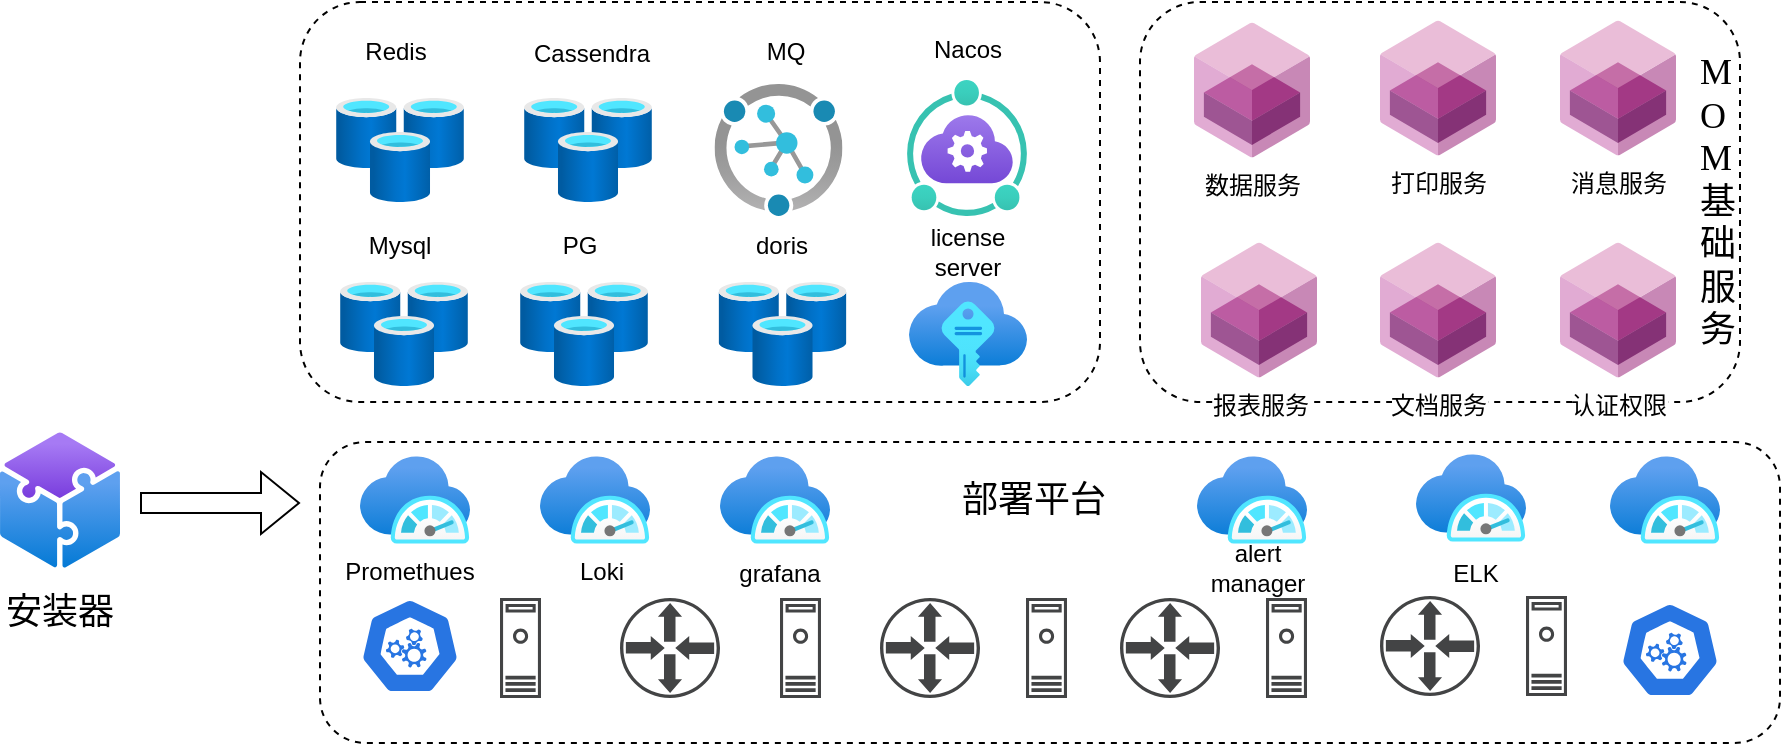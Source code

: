 <mxfile version="21.0.6" type="github">
  <diagram name="第 1 页" id="GkUpRgWgr7WP9c18bXzO">
    <mxGraphModel dx="1909" dy="773" grid="1" gridSize="10" guides="1" tooltips="1" connect="1" arrows="1" fold="1" page="1" pageScale="1" pageWidth="827" pageHeight="1169" math="0" shadow="0">
      <root>
        <mxCell id="0" />
        <mxCell id="1" parent="0" />
        <mxCell id="T-1Ek754ZsedJuR4Ua0C-72" value="" style="rounded=1;whiteSpace=wrap;html=1;dashed=1;" vertex="1" parent="1">
          <mxGeometry x="440" y="360" width="300" height="200" as="geometry" />
        </mxCell>
        <mxCell id="T-1Ek754ZsedJuR4Ua0C-8" value="" style="rounded=1;whiteSpace=wrap;html=1;dashed=1;" vertex="1" parent="1">
          <mxGeometry x="30" y="580" width="730" height="150.5" as="geometry" />
        </mxCell>
        <mxCell id="T-1Ek754ZsedJuR4Ua0C-1" value="" style="sketch=0;pointerEvents=1;shadow=0;dashed=0;html=1;strokeColor=none;fillColor=#434445;aspect=fixed;labelPosition=center;verticalLabelPosition=bottom;verticalAlign=top;align=center;outlineConnect=0;shape=mxgraph.vvd.machine;" vertex="1" parent="1">
          <mxGeometry x="120" y="658" width="20.5" height="50" as="geometry" />
        </mxCell>
        <mxCell id="T-1Ek754ZsedJuR4Ua0C-2" value="" style="sketch=0;pointerEvents=1;shadow=0;dashed=0;html=1;strokeColor=none;fillColor=#434445;aspect=fixed;labelPosition=center;verticalLabelPosition=bottom;verticalAlign=top;align=center;outlineConnect=0;shape=mxgraph.vvd.machine;" vertex="1" parent="1">
          <mxGeometry x="260" y="658" width="20.5" height="50" as="geometry" />
        </mxCell>
        <mxCell id="T-1Ek754ZsedJuR4Ua0C-3" value="" style="sketch=0;pointerEvents=1;shadow=0;dashed=0;html=1;strokeColor=none;fillColor=#434445;aspect=fixed;labelPosition=center;verticalLabelPosition=bottom;verticalAlign=top;align=center;outlineConnect=0;shape=mxgraph.vvd.machine;" vertex="1" parent="1">
          <mxGeometry x="383" y="658" width="20.5" height="50" as="geometry" />
        </mxCell>
        <mxCell id="T-1Ek754ZsedJuR4Ua0C-4" value="" style="sketch=0;pointerEvents=1;shadow=0;dashed=0;html=1;strokeColor=none;fillColor=#434445;aspect=fixed;labelPosition=center;verticalLabelPosition=bottom;verticalAlign=top;align=center;outlineConnect=0;shape=mxgraph.vvd.physical_upstream_router;" vertex="1" parent="1">
          <mxGeometry x="180" y="658" width="50" height="50" as="geometry" />
        </mxCell>
        <mxCell id="T-1Ek754ZsedJuR4Ua0C-5" value="" style="sketch=0;pointerEvents=1;shadow=0;dashed=0;html=1;strokeColor=none;fillColor=#434445;aspect=fixed;labelPosition=center;verticalLabelPosition=bottom;verticalAlign=top;align=center;outlineConnect=0;shape=mxgraph.vvd.physical_upstream_router;" vertex="1" parent="1">
          <mxGeometry x="310" y="658" width="50" height="50" as="geometry" />
        </mxCell>
        <mxCell id="T-1Ek754ZsedJuR4Ua0C-6" value="" style="sketch=0;pointerEvents=1;shadow=0;dashed=0;html=1;strokeColor=none;fillColor=#434445;aspect=fixed;labelPosition=center;verticalLabelPosition=bottom;verticalAlign=top;align=center;outlineConnect=0;shape=mxgraph.vvd.machine;" vertex="1" parent="1">
          <mxGeometry x="503" y="658" width="20.5" height="50" as="geometry" />
        </mxCell>
        <mxCell id="T-1Ek754ZsedJuR4Ua0C-7" value="" style="sketch=0;pointerEvents=1;shadow=0;dashed=0;html=1;strokeColor=none;fillColor=#434445;aspect=fixed;labelPosition=center;verticalLabelPosition=bottom;verticalAlign=top;align=center;outlineConnect=0;shape=mxgraph.vvd.physical_upstream_router;" vertex="1" parent="1">
          <mxGeometry x="430" y="658" width="50" height="50" as="geometry" />
        </mxCell>
        <mxCell id="T-1Ek754ZsedJuR4Ua0C-10" value="" style="sketch=0;html=1;dashed=0;whitespace=wrap;fillColor=#2875E2;strokeColor=#ffffff;points=[[0.005,0.63,0],[0.1,0.2,0],[0.9,0.2,0],[0.5,0,0],[0.995,0.63,0],[0.72,0.99,0],[0.5,1,0],[0.28,0.99,0]];verticalLabelPosition=bottom;align=center;verticalAlign=top;shape=mxgraph.kubernetes.icon;prIcon=master" vertex="1" parent="1">
          <mxGeometry x="50" y="658" width="50" height="48" as="geometry" />
        </mxCell>
        <mxCell id="T-1Ek754ZsedJuR4Ua0C-11" value="" style="sketch=0;html=1;dashed=0;whitespace=wrap;fillColor=#2875E2;strokeColor=#ffffff;points=[[0.005,0.63,0],[0.1,0.2,0],[0.9,0.2,0],[0.5,0,0],[0.995,0.63,0],[0.72,0.99,0],[0.5,1,0],[0.28,0.99,0]];verticalLabelPosition=bottom;align=center;verticalAlign=top;shape=mxgraph.kubernetes.icon;prIcon=master" vertex="1" parent="1">
          <mxGeometry x="680" y="660" width="50" height="48" as="geometry" />
        </mxCell>
        <mxCell id="T-1Ek754ZsedJuR4Ua0C-12" value="&lt;font style=&quot;font-size: 18px;&quot;&gt;部署平台&lt;/font&gt;" style="text;html=1;strokeColor=none;fillColor=none;align=center;verticalAlign=middle;whiteSpace=wrap;rounded=0;" vertex="1" parent="1">
          <mxGeometry x="344" y="594" width="86" height="30" as="geometry" />
        </mxCell>
        <mxCell id="T-1Ek754ZsedJuR4Ua0C-16" value="" style="sketch=0;pointerEvents=1;shadow=0;dashed=0;html=1;strokeColor=none;fillColor=#434445;aspect=fixed;labelPosition=center;verticalLabelPosition=bottom;verticalAlign=top;align=center;outlineConnect=0;shape=mxgraph.vvd.machine;" vertex="1" parent="1">
          <mxGeometry x="633" y="657" width="20.5" height="50" as="geometry" />
        </mxCell>
        <mxCell id="T-1Ek754ZsedJuR4Ua0C-17" value="" style="sketch=0;pointerEvents=1;shadow=0;dashed=0;html=1;strokeColor=none;fillColor=#434445;aspect=fixed;labelPosition=center;verticalLabelPosition=bottom;verticalAlign=top;align=center;outlineConnect=0;shape=mxgraph.vvd.physical_upstream_router;" vertex="1" parent="1">
          <mxGeometry x="560" y="657" width="50" height="50" as="geometry" />
        </mxCell>
        <mxCell id="T-1Ek754ZsedJuR4Ua0C-22" value="" style="aspect=fixed;html=1;points=[];align=center;image;fontSize=12;image=img/lib/azure2/other/Azure_Support_Center_Blue.svg;" vertex="1" parent="1">
          <mxGeometry x="-130" y="575" width="60" height="68" as="geometry" />
        </mxCell>
        <mxCell id="T-1Ek754ZsedJuR4Ua0C-23" value="" style="shape=flexArrow;endArrow=classic;html=1;rounded=0;" edge="1" parent="1">
          <mxGeometry width="50" height="50" relative="1" as="geometry">
            <mxPoint x="-60" y="610.5" as="sourcePoint" />
            <mxPoint x="20" y="610.5" as="targetPoint" />
          </mxGeometry>
        </mxCell>
        <mxCell id="T-1Ek754ZsedJuR4Ua0C-24" value="&lt;font style=&quot;font-size: 18px;&quot;&gt;安装器&lt;/font&gt;" style="text;html=1;strokeColor=none;fillColor=none;align=center;verticalAlign=middle;whiteSpace=wrap;rounded=0;" vertex="1" parent="1">
          <mxGeometry x="-130" y="650" width="60" height="30" as="geometry" />
        </mxCell>
        <mxCell id="T-1Ek754ZsedJuR4Ua0C-26" value="" style="rounded=1;whiteSpace=wrap;html=1;dashed=1;" vertex="1" parent="1">
          <mxGeometry x="20" y="360" width="400" height="200" as="geometry" />
        </mxCell>
        <mxCell id="T-1Ek754ZsedJuR4Ua0C-31" value="" style="aspect=fixed;html=1;points=[];align=center;image;fontSize=12;image=img/lib/azure2/databases/Cache_Redis.svg;" vertex="1" parent="1">
          <mxGeometry x="38" y="408" width="64" height="52" as="geometry" />
        </mxCell>
        <mxCell id="T-1Ek754ZsedJuR4Ua0C-32" value="Redis" style="text;html=1;strokeColor=none;fillColor=none;align=center;verticalAlign=middle;whiteSpace=wrap;rounded=0;" vertex="1" parent="1">
          <mxGeometry x="38" y="370" width="60" height="30" as="geometry" />
        </mxCell>
        <mxCell id="T-1Ek754ZsedJuR4Ua0C-33" value="Mysql" style="text;html=1;strokeColor=none;fillColor=none;align=center;verticalAlign=middle;whiteSpace=wrap;rounded=0;" vertex="1" parent="1">
          <mxGeometry x="40" y="467" width="60" height="30" as="geometry" />
        </mxCell>
        <mxCell id="T-1Ek754ZsedJuR4Ua0C-34" value="PG" style="text;html=1;strokeColor=none;fillColor=none;align=center;verticalAlign=middle;whiteSpace=wrap;rounded=0;" vertex="1" parent="1">
          <mxGeometry x="130" y="467" width="60" height="30" as="geometry" />
        </mxCell>
        <mxCell id="T-1Ek754ZsedJuR4Ua0C-36" value="MQ" style="text;html=1;strokeColor=none;fillColor=none;align=center;verticalAlign=middle;whiteSpace=wrap;rounded=0;" vertex="1" parent="1">
          <mxGeometry x="233.25" y="370" width="60" height="30" as="geometry" />
        </mxCell>
        <mxCell id="T-1Ek754ZsedJuR4Ua0C-37" value="" style="aspect=fixed;html=1;points=[];align=center;image;fontSize=12;image=img/lib/azure2/monitor/SAP_Azure_Monitor.svg;" vertex="1" parent="1">
          <mxGeometry x="50" y="587" width="55" height="44" as="geometry" />
        </mxCell>
        <mxCell id="T-1Ek754ZsedJuR4Ua0C-38" value="" style="aspect=fixed;html=1;points=[];align=center;image;fontSize=12;image=img/lib/azure2/monitor/SAP_Azure_Monitor.svg;" vertex="1" parent="1">
          <mxGeometry x="140" y="587" width="55" height="44" as="geometry" />
        </mxCell>
        <mxCell id="T-1Ek754ZsedJuR4Ua0C-39" value="" style="aspect=fixed;html=1;points=[];align=center;image;fontSize=12;image=img/lib/azure2/monitor/SAP_Azure_Monitor.svg;" vertex="1" parent="1">
          <mxGeometry x="230" y="587" width="55" height="44" as="geometry" />
        </mxCell>
        <mxCell id="T-1Ek754ZsedJuR4Ua0C-40" value="" style="aspect=fixed;html=1;points=[];align=center;image;fontSize=12;image=img/lib/azure2/monitor/SAP_Azure_Monitor.svg;" vertex="1" parent="1">
          <mxGeometry x="468.5" y="587" width="55" height="44" as="geometry" />
        </mxCell>
        <mxCell id="T-1Ek754ZsedJuR4Ua0C-41" value="Promethues" style="text;html=1;strokeColor=none;fillColor=none;align=center;verticalAlign=middle;whiteSpace=wrap;rounded=0;" vertex="1" parent="1">
          <mxGeometry x="45" y="630" width="60" height="30" as="geometry" />
        </mxCell>
        <mxCell id="T-1Ek754ZsedJuR4Ua0C-42" value="Loki" style="text;html=1;strokeColor=none;fillColor=none;align=center;verticalAlign=middle;whiteSpace=wrap;rounded=0;" vertex="1" parent="1">
          <mxGeometry x="140.5" y="630" width="60" height="30" as="geometry" />
        </mxCell>
        <mxCell id="T-1Ek754ZsedJuR4Ua0C-43" value="grafana" style="text;html=1;strokeColor=none;fillColor=none;align=center;verticalAlign=middle;whiteSpace=wrap;rounded=0;" vertex="1" parent="1">
          <mxGeometry x="230" y="631" width="60" height="30" as="geometry" />
        </mxCell>
        <mxCell id="T-1Ek754ZsedJuR4Ua0C-44" value="" style="aspect=fixed;html=1;points=[];align=center;image;fontSize=12;image=img/lib/azure2/databases/Cache_Redis.svg;" vertex="1" parent="1">
          <mxGeometry x="40" y="500" width="64" height="52" as="geometry" />
        </mxCell>
        <mxCell id="T-1Ek754ZsedJuR4Ua0C-45" value="" style="aspect=fixed;html=1;points=[];align=center;image;fontSize=12;image=img/lib/azure2/databases/Cache_Redis.svg;" vertex="1" parent="1">
          <mxGeometry x="130" y="500" width="64" height="52" as="geometry" />
        </mxCell>
        <mxCell id="T-1Ek754ZsedJuR4Ua0C-46" value="" style="aspect=fixed;html=1;points=[];align=center;image;fontSize=12;image=img/lib/azure2/databases/Cache_Redis.svg;" vertex="1" parent="1">
          <mxGeometry x="229.25" y="500" width="64" height="52" as="geometry" />
        </mxCell>
        <mxCell id="T-1Ek754ZsedJuR4Ua0C-47" value="" style="aspect=fixed;html=1;points=[];align=center;image;fontSize=12;image=img/lib/azure2/databases/Cache_Redis.svg;" vertex="1" parent="1">
          <mxGeometry x="132" y="408" width="64" height="52" as="geometry" />
        </mxCell>
        <mxCell id="T-1Ek754ZsedJuR4Ua0C-49" value="" style="aspect=fixed;html=1;points=[];align=center;image;fontSize=12;image=img/lib/azure2/iot/Device_Provisioning_Services.svg;" vertex="1" parent="1">
          <mxGeometry x="227.25" y="401" width="64" height="66" as="geometry" />
        </mxCell>
        <mxCell id="T-1Ek754ZsedJuR4Ua0C-50" value="Cassendra" style="text;html=1;strokeColor=none;fillColor=none;align=center;verticalAlign=middle;whiteSpace=wrap;rounded=0;" vertex="1" parent="1">
          <mxGeometry x="136" y="371" width="60" height="30" as="geometry" />
        </mxCell>
        <mxCell id="T-1Ek754ZsedJuR4Ua0C-51" value="doris" style="text;html=1;strokeColor=none;fillColor=none;align=center;verticalAlign=middle;whiteSpace=wrap;rounded=0;" vertex="1" parent="1">
          <mxGeometry x="231.25" y="467" width="60" height="30" as="geometry" />
        </mxCell>
        <mxCell id="T-1Ek754ZsedJuR4Ua0C-52" value="" style="aspect=fixed;html=1;points=[];align=center;image;fontSize=12;image=img/lib/azure2/monitor/SAP_Azure_Monitor.svg;" vertex="1" parent="1">
          <mxGeometry x="578" y="586" width="55" height="44" as="geometry" />
        </mxCell>
        <mxCell id="T-1Ek754ZsedJuR4Ua0C-53" value="" style="aspect=fixed;html=1;points=[];align=center;image;fontSize=12;image=img/lib/azure2/monitor/SAP_Azure_Monitor.svg;" vertex="1" parent="1">
          <mxGeometry x="675" y="587" width="55" height="44" as="geometry" />
        </mxCell>
        <mxCell id="T-1Ek754ZsedJuR4Ua0C-54" value="alert manager" style="text;html=1;strokeColor=none;fillColor=none;align=center;verticalAlign=middle;whiteSpace=wrap;rounded=0;" vertex="1" parent="1">
          <mxGeometry x="468.5" y="628" width="60" height="30" as="geometry" />
        </mxCell>
        <mxCell id="T-1Ek754ZsedJuR4Ua0C-55" value="ELK" style="text;html=1;strokeColor=none;fillColor=none;align=center;verticalAlign=middle;whiteSpace=wrap;rounded=0;" vertex="1" parent="1">
          <mxGeometry x="578" y="631" width="60" height="30" as="geometry" />
        </mxCell>
        <mxCell id="T-1Ek754ZsedJuR4Ua0C-56" value="" style="aspect=fixed;html=1;points=[];align=center;image;fontSize=12;image=img/lib/azure2/other/Azure_Network_Function_Manager.svg;" vertex="1" parent="1">
          <mxGeometry x="323.5" y="399" width="60" height="68" as="geometry" />
        </mxCell>
        <mxCell id="T-1Ek754ZsedJuR4Ua0C-58" value="Nacos" style="text;html=1;strokeColor=none;fillColor=none;align=center;verticalAlign=middle;whiteSpace=wrap;rounded=0;" vertex="1" parent="1">
          <mxGeometry x="323.5" y="369" width="60" height="30" as="geometry" />
        </mxCell>
        <mxCell id="T-1Ek754ZsedJuR4Ua0C-19" value="" style="aspect=fixed;html=1;points=[];align=center;image;fontSize=12;image=img/lib/azure2/other/SSH_Keys.svg;" vertex="1" parent="1">
          <mxGeometry x="324.5" y="500" width="59" height="52.06" as="geometry" />
        </mxCell>
        <mxCell id="T-1Ek754ZsedJuR4Ua0C-59" value="license server" style="text;html=1;strokeColor=none;fillColor=none;align=center;verticalAlign=middle;whiteSpace=wrap;rounded=0;" vertex="1" parent="1">
          <mxGeometry x="323.5" y="470" width="60" height="30" as="geometry" />
        </mxCell>
        <mxCell id="T-1Ek754ZsedJuR4Ua0C-60" value="数据服务" style="aspect=fixed;html=1;points=[];align=center;image;fontSize=12;image=img/lib/azure2/other/Reserved_Capacity.svg;" vertex="1" parent="1">
          <mxGeometry x="467" y="370" width="58.0" height="68" as="geometry" />
        </mxCell>
        <mxCell id="T-1Ek754ZsedJuR4Ua0C-61" value="打印服务" style="aspect=fixed;html=1;points=[];align=center;image;fontSize=12;image=img/lib/azure2/other/Reserved_Capacity.svg;" vertex="1" parent="1">
          <mxGeometry x="560" y="369" width="58.0" height="68" as="geometry" />
        </mxCell>
        <mxCell id="T-1Ek754ZsedJuR4Ua0C-66" value="消息服务" style="aspect=fixed;html=1;points=[];align=center;image;fontSize=12;image=img/lib/azure2/other/Reserved_Capacity.svg;" vertex="1" parent="1">
          <mxGeometry x="650" y="369" width="58.0" height="68" as="geometry" />
        </mxCell>
        <mxCell id="T-1Ek754ZsedJuR4Ua0C-69" value="报表服务" style="aspect=fixed;html=1;points=[];align=center;image;fontSize=12;image=img/lib/azure2/other/Reserved_Capacity.svg;" vertex="1" parent="1">
          <mxGeometry x="470.5" y="480" width="58.0" height="68" as="geometry" />
        </mxCell>
        <mxCell id="T-1Ek754ZsedJuR4Ua0C-70" value="文档服务" style="aspect=fixed;html=1;points=[];align=center;image;fontSize=12;image=img/lib/azure2/other/Reserved_Capacity.svg;" vertex="1" parent="1">
          <mxGeometry x="560" y="480" width="58.0" height="68" as="geometry" />
        </mxCell>
        <mxCell id="T-1Ek754ZsedJuR4Ua0C-71" value="认证权限" style="aspect=fixed;html=1;points=[];align=center;image;fontSize=12;image=img/lib/azure2/other/Reserved_Capacity.svg;" vertex="1" parent="1">
          <mxGeometry x="650" y="480" width="58.0" height="68" as="geometry" />
        </mxCell>
        <mxCell id="T-1Ek754ZsedJuR4Ua0C-73" value="&lt;span style=&quot;font-size: 18px;&quot;&gt;M&lt;br&gt;O&lt;br&gt;M&lt;br&gt;基&lt;br&gt;础&lt;br&gt;服&lt;br&gt;务&lt;/span&gt;" style="text;html=1;strokeColor=none;fillColor=none;align=left;verticalAlign=middle;whiteSpace=wrap;rounded=0;fontFamily=Verdana;horizontal=1;direction=east;" vertex="1" parent="1">
          <mxGeometry x="718" y="386.25" width="22" height="147.5" as="geometry" />
        </mxCell>
      </root>
    </mxGraphModel>
  </diagram>
</mxfile>
